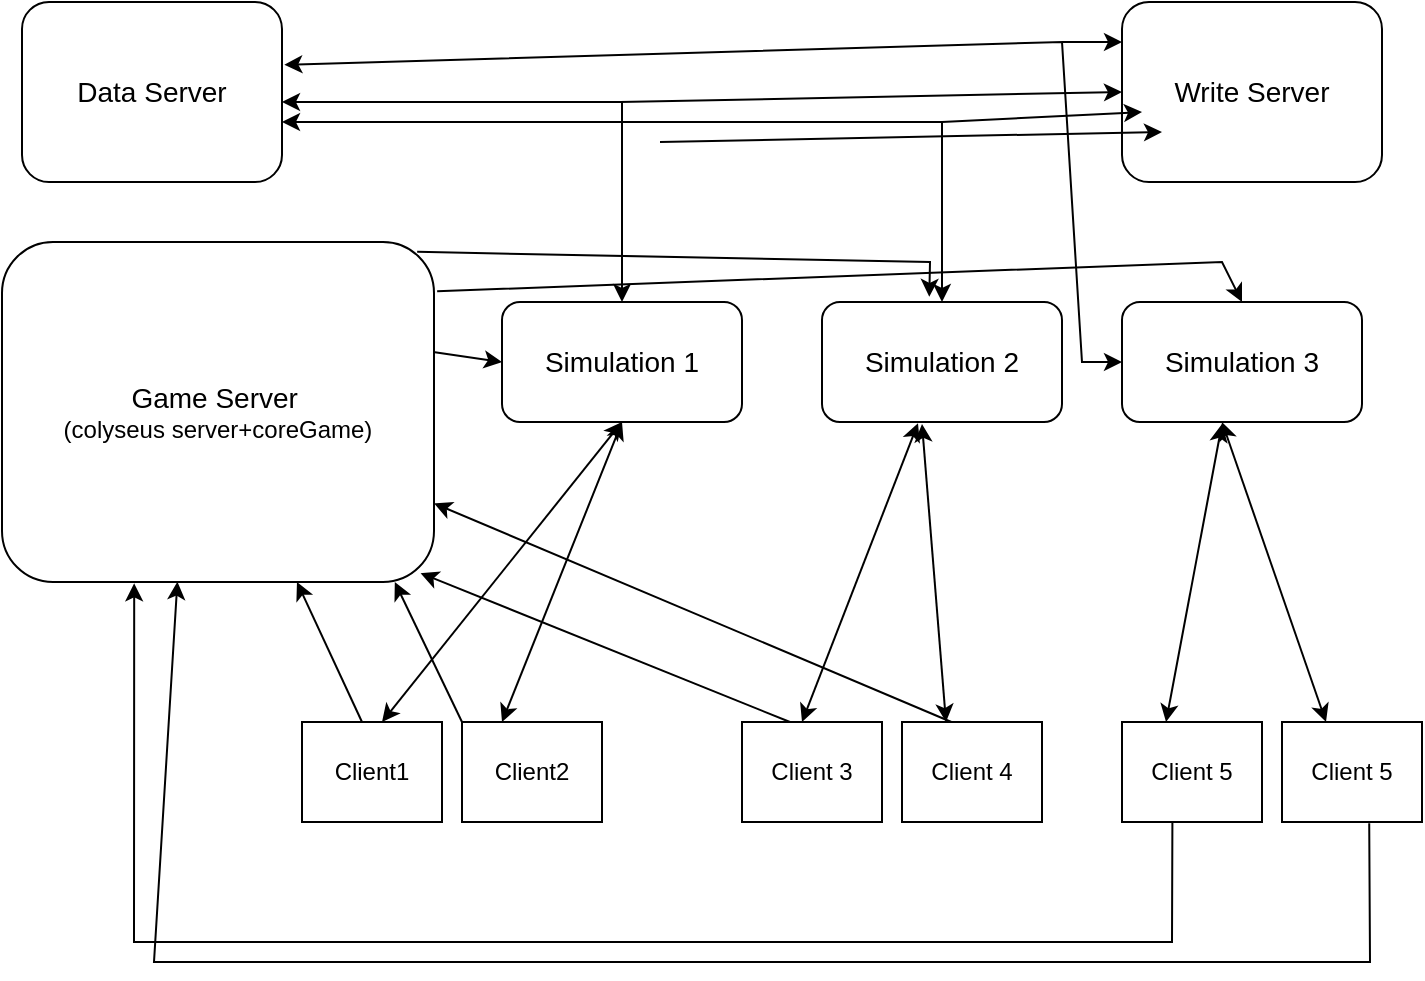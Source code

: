 <mxfile version="17.2.5" type="github">
  <diagram id="C5RBs43oDa-KdzZeNtuy" name="Page-1">
    <mxGraphModel dx="1038" dy="579" grid="1" gridSize="10" guides="1" tooltips="1" connect="1" arrows="1" fold="1" page="1" pageScale="1" pageWidth="827" pageHeight="1169" math="0" shadow="0">
      <root>
        <mxCell id="WIyWlLk6GJQsqaUBKTNV-0" />
        <mxCell id="WIyWlLk6GJQsqaUBKTNV-1" parent="WIyWlLk6GJQsqaUBKTNV-0" />
        <mxCell id="yQNON_OZt39_jxspAz_X-0" value="&lt;font style=&quot;font-size: 14px&quot;&gt;Data Server&lt;/font&gt;" style="rounded=1;whiteSpace=wrap;html=1;" vertex="1" parent="WIyWlLk6GJQsqaUBKTNV-1">
          <mxGeometry x="90" y="70" width="130" height="90" as="geometry" />
        </mxCell>
        <mxCell id="yQNON_OZt39_jxspAz_X-1" value="&lt;font style=&quot;font-size: 14px&quot;&gt;Write Server&lt;/font&gt;" style="rounded=1;whiteSpace=wrap;html=1;" vertex="1" parent="WIyWlLk6GJQsqaUBKTNV-1">
          <mxGeometry x="640" y="70" width="130" height="90" as="geometry" />
        </mxCell>
        <mxCell id="yQNON_OZt39_jxspAz_X-2" value="&lt;font style=&quot;font-size: 14px&quot;&gt;Game Server&lt;/font&gt;&amp;nbsp;&lt;br&gt;(colyseus server+coreGame)" style="rounded=1;whiteSpace=wrap;html=1;" vertex="1" parent="WIyWlLk6GJQsqaUBKTNV-1">
          <mxGeometry x="80" y="190" width="216" height="170" as="geometry" />
        </mxCell>
        <mxCell id="yQNON_OZt39_jxspAz_X-4" value="Client1" style="rounded=0;whiteSpace=wrap;html=1;" vertex="1" parent="WIyWlLk6GJQsqaUBKTNV-1">
          <mxGeometry x="230" y="430" width="70" height="50" as="geometry" />
        </mxCell>
        <mxCell id="yQNON_OZt39_jxspAz_X-5" value="Client2" style="rounded=0;whiteSpace=wrap;html=1;" vertex="1" parent="WIyWlLk6GJQsqaUBKTNV-1">
          <mxGeometry x="310" y="430" width="70" height="50" as="geometry" />
        </mxCell>
        <mxCell id="yQNON_OZt39_jxspAz_X-6" value="Client 3" style="rounded=0;whiteSpace=wrap;html=1;" vertex="1" parent="WIyWlLk6GJQsqaUBKTNV-1">
          <mxGeometry x="450" y="430" width="70" height="50" as="geometry" />
        </mxCell>
        <mxCell id="yQNON_OZt39_jxspAz_X-7" value="Client 4" style="rounded=0;whiteSpace=wrap;html=1;" vertex="1" parent="WIyWlLk6GJQsqaUBKTNV-1">
          <mxGeometry x="530" y="430" width="70" height="50" as="geometry" />
        </mxCell>
        <mxCell id="yQNON_OZt39_jxspAz_X-8" value="Client 5" style="rounded=0;whiteSpace=wrap;html=1;" vertex="1" parent="WIyWlLk6GJQsqaUBKTNV-1">
          <mxGeometry x="640" y="430" width="70" height="50" as="geometry" />
        </mxCell>
        <mxCell id="yQNON_OZt39_jxspAz_X-9" value="Client 5" style="rounded=0;whiteSpace=wrap;html=1;" vertex="1" parent="WIyWlLk6GJQsqaUBKTNV-1">
          <mxGeometry x="720" y="430" width="70" height="50" as="geometry" />
        </mxCell>
        <mxCell id="yQNON_OZt39_jxspAz_X-10" value="Simulation 1" style="rounded=1;whiteSpace=wrap;html=1;fontSize=14;" vertex="1" parent="WIyWlLk6GJQsqaUBKTNV-1">
          <mxGeometry x="330" y="220" width="120" height="60" as="geometry" />
        </mxCell>
        <mxCell id="yQNON_OZt39_jxspAz_X-11" value="Simulation 2" style="rounded=1;whiteSpace=wrap;html=1;fontSize=14;" vertex="1" parent="WIyWlLk6GJQsqaUBKTNV-1">
          <mxGeometry x="490" y="220" width="120" height="60" as="geometry" />
        </mxCell>
        <mxCell id="yQNON_OZt39_jxspAz_X-12" value="Simulation 3" style="rounded=1;whiteSpace=wrap;html=1;fontSize=14;" vertex="1" parent="WIyWlLk6GJQsqaUBKTNV-1">
          <mxGeometry x="640" y="220" width="120" height="60" as="geometry" />
        </mxCell>
        <mxCell id="yQNON_OZt39_jxspAz_X-13" value="" style="endArrow=classic;html=1;rounded=0;fontSize=14;" edge="1" parent="WIyWlLk6GJQsqaUBKTNV-1" target="yQNON_OZt39_jxspAz_X-2">
          <mxGeometry width="50" height="50" relative="1" as="geometry">
            <mxPoint x="260" y="430" as="sourcePoint" />
            <mxPoint x="310" y="380" as="targetPoint" />
          </mxGeometry>
        </mxCell>
        <mxCell id="yQNON_OZt39_jxspAz_X-14" value="" style="endArrow=classic;html=1;rounded=0;fontSize=14;" edge="1" parent="WIyWlLk6GJQsqaUBKTNV-1">
          <mxGeometry width="50" height="50" relative="1" as="geometry">
            <mxPoint x="310" y="430" as="sourcePoint" />
            <mxPoint x="276.4" y="360" as="targetPoint" />
          </mxGeometry>
        </mxCell>
        <mxCell id="yQNON_OZt39_jxspAz_X-15" value="" style="endArrow=classic;html=1;rounded=0;fontSize=14;entryX=0.969;entryY=0.974;entryDx=0;entryDy=0;entryPerimeter=0;" edge="1" parent="WIyWlLk6GJQsqaUBKTNV-1" target="yQNON_OZt39_jxspAz_X-2">
          <mxGeometry width="50" height="50" relative="1" as="geometry">
            <mxPoint x="474" y="430" as="sourcePoint" />
            <mxPoint x="440" y="360" as="targetPoint" />
          </mxGeometry>
        </mxCell>
        <mxCell id="yQNON_OZt39_jxspAz_X-16" value="" style="endArrow=classic;html=1;rounded=0;fontSize=14;" edge="1" parent="WIyWlLk6GJQsqaUBKTNV-1" target="yQNON_OZt39_jxspAz_X-2">
          <mxGeometry width="50" height="50" relative="1" as="geometry">
            <mxPoint x="554.7" y="430" as="sourcePoint" />
            <mxPoint x="370.004" y="355.84" as="targetPoint" />
          </mxGeometry>
        </mxCell>
        <mxCell id="yQNON_OZt39_jxspAz_X-17" value="" style="endArrow=classic;html=1;rounded=0;fontSize=14;entryX=0.306;entryY=1.004;entryDx=0;entryDy=0;entryPerimeter=0;exitX=0.36;exitY=0.996;exitDx=0;exitDy=0;exitPerimeter=0;" edge="1" parent="WIyWlLk6GJQsqaUBKTNV-1" source="yQNON_OZt39_jxspAz_X-8" target="yQNON_OZt39_jxspAz_X-2">
          <mxGeometry width="50" height="50" relative="1" as="geometry">
            <mxPoint x="564.7" y="440" as="sourcePoint" />
            <mxPoint x="306" y="334.178" as="targetPoint" />
            <Array as="points">
              <mxPoint x="665" y="540" />
              <mxPoint x="146" y="540" />
            </Array>
          </mxGeometry>
        </mxCell>
        <mxCell id="yQNON_OZt39_jxspAz_X-18" value="" style="endArrow=classic;html=1;rounded=0;fontSize=14;exitX=0.623;exitY=1.012;exitDx=0;exitDy=0;exitPerimeter=0;entryX=0.406;entryY=0.999;entryDx=0;entryDy=0;entryPerimeter=0;" edge="1" parent="WIyWlLk6GJQsqaUBKTNV-1" source="yQNON_OZt39_jxspAz_X-9" target="yQNON_OZt39_jxspAz_X-2">
          <mxGeometry width="50" height="50" relative="1" as="geometry">
            <mxPoint x="675.2" y="489.8" as="sourcePoint" />
            <mxPoint x="156.096" y="370.64" as="targetPoint" />
            <Array as="points">
              <mxPoint x="764" y="550" />
              <mxPoint x="156" y="550" />
            </Array>
          </mxGeometry>
        </mxCell>
        <mxCell id="yQNON_OZt39_jxspAz_X-19" value="" style="endArrow=classic;html=1;rounded=0;fontSize=14;entryX=0;entryY=0.5;entryDx=0;entryDy=0;exitX=1.002;exitY=0.324;exitDx=0;exitDy=0;exitPerimeter=0;" edge="1" parent="WIyWlLk6GJQsqaUBKTNV-1" source="yQNON_OZt39_jxspAz_X-2" target="yQNON_OZt39_jxspAz_X-10">
          <mxGeometry width="50" height="50" relative="1" as="geometry">
            <mxPoint x="296" y="260" as="sourcePoint" />
            <mxPoint x="346" y="210" as="targetPoint" />
          </mxGeometry>
        </mxCell>
        <mxCell id="yQNON_OZt39_jxspAz_X-23" value="" style="endArrow=classic;html=1;rounded=0;fontSize=14;entryX=0.447;entryY=-0.043;entryDx=0;entryDy=0;exitX=0.961;exitY=0.029;exitDx=0;exitDy=0;exitPerimeter=0;entryPerimeter=0;" edge="1" parent="WIyWlLk6GJQsqaUBKTNV-1" source="yQNON_OZt39_jxspAz_X-2" target="yQNON_OZt39_jxspAz_X-11">
          <mxGeometry width="50" height="50" relative="1" as="geometry">
            <mxPoint x="296" y="305" as="sourcePoint" />
            <mxPoint x="346" y="255" as="targetPoint" />
            <Array as="points">
              <mxPoint x="544" y="200" />
            </Array>
          </mxGeometry>
        </mxCell>
        <mxCell id="yQNON_OZt39_jxspAz_X-26" value="" style="endArrow=classic;html=1;rounded=0;fontSize=14;entryX=0.5;entryY=0;entryDx=0;entryDy=0;exitX=0.961;exitY=0.029;exitDx=0;exitDy=0;exitPerimeter=0;" edge="1" parent="WIyWlLk6GJQsqaUBKTNV-1" target="yQNON_OZt39_jxspAz_X-12">
          <mxGeometry width="50" height="50" relative="1" as="geometry">
            <mxPoint x="297.576" y="214.64" as="sourcePoint" />
            <mxPoint x="553.64" y="227.42" as="targetPoint" />
            <Array as="points">
              <mxPoint x="690" y="200" />
            </Array>
          </mxGeometry>
        </mxCell>
        <mxCell id="yQNON_OZt39_jxspAz_X-27" value="" style="endArrow=classic;startArrow=classic;html=1;rounded=0;fontSize=14;entryX=0.5;entryY=0;entryDx=0;entryDy=0;" edge="1" parent="WIyWlLk6GJQsqaUBKTNV-1" target="yQNON_OZt39_jxspAz_X-10">
          <mxGeometry width="50" height="50" relative="1" as="geometry">
            <mxPoint x="220" y="120" as="sourcePoint" />
            <mxPoint x="270" y="70" as="targetPoint" />
            <Array as="points">
              <mxPoint x="390" y="120" />
            </Array>
          </mxGeometry>
        </mxCell>
        <mxCell id="yQNON_OZt39_jxspAz_X-28" value="" style="endArrow=classic;startArrow=classic;html=1;rounded=0;fontSize=14;entryX=0.5;entryY=0;entryDx=0;entryDy=0;" edge="1" parent="WIyWlLk6GJQsqaUBKTNV-1" target="yQNON_OZt39_jxspAz_X-11">
          <mxGeometry width="50" height="50" relative="1" as="geometry">
            <mxPoint x="220" y="130" as="sourcePoint" />
            <mxPoint x="390" y="230" as="targetPoint" />
            <Array as="points">
              <mxPoint x="550" y="130" />
            </Array>
          </mxGeometry>
        </mxCell>
        <mxCell id="yQNON_OZt39_jxspAz_X-29" value="" style="endArrow=classic;startArrow=classic;html=1;rounded=0;fontSize=14;exitX=1.009;exitY=0.349;exitDx=0;exitDy=0;exitPerimeter=0;entryX=0;entryY=0.5;entryDx=0;entryDy=0;" edge="1" parent="WIyWlLk6GJQsqaUBKTNV-1" source="yQNON_OZt39_jxspAz_X-0" target="yQNON_OZt39_jxspAz_X-12">
          <mxGeometry width="50" height="50" relative="1" as="geometry">
            <mxPoint x="230" y="140" as="sourcePoint" />
            <mxPoint x="560" y="230" as="targetPoint" />
            <Array as="points">
              <mxPoint x="610" y="90" />
              <mxPoint x="620" y="250" />
            </Array>
          </mxGeometry>
        </mxCell>
        <mxCell id="yQNON_OZt39_jxspAz_X-32" value="" style="endArrow=classic;startArrow=classic;html=1;rounded=0;fontSize=14;" edge="1" parent="WIyWlLk6GJQsqaUBKTNV-1">
          <mxGeometry width="50" height="50" relative="1" as="geometry">
            <mxPoint x="270" y="430" as="sourcePoint" />
            <mxPoint x="390" y="280" as="targetPoint" />
            <Array as="points" />
          </mxGeometry>
        </mxCell>
        <mxCell id="yQNON_OZt39_jxspAz_X-33" value="" style="endArrow=classic;startArrow=classic;html=1;rounded=0;fontSize=14;entryX=0.5;entryY=1;entryDx=0;entryDy=0;" edge="1" parent="WIyWlLk6GJQsqaUBKTNV-1" target="yQNON_OZt39_jxspAz_X-10">
          <mxGeometry width="50" height="50" relative="1" as="geometry">
            <mxPoint x="330" y="430" as="sourcePoint" />
            <mxPoint x="429.96" y="283" as="targetPoint" />
            <Array as="points" />
          </mxGeometry>
        </mxCell>
        <mxCell id="yQNON_OZt39_jxspAz_X-34" value="" style="endArrow=classic;startArrow=classic;html=1;rounded=0;fontSize=14;entryX=0.4;entryY=1.01;entryDx=0;entryDy=0;entryPerimeter=0;" edge="1" parent="WIyWlLk6GJQsqaUBKTNV-1" target="yQNON_OZt39_jxspAz_X-11">
          <mxGeometry width="50" height="50" relative="1" as="geometry">
            <mxPoint x="480" y="430" as="sourcePoint" />
            <mxPoint x="600" y="280" as="targetPoint" />
            <Array as="points" />
          </mxGeometry>
        </mxCell>
        <mxCell id="yQNON_OZt39_jxspAz_X-35" value="" style="endArrow=classic;startArrow=classic;html=1;rounded=0;fontSize=14;" edge="1" parent="WIyWlLk6GJQsqaUBKTNV-1">
          <mxGeometry width="50" height="50" relative="1" as="geometry">
            <mxPoint x="552" y="430" as="sourcePoint" />
            <mxPoint x="540" y="281" as="targetPoint" />
            <Array as="points" />
          </mxGeometry>
        </mxCell>
        <mxCell id="yQNON_OZt39_jxspAz_X-36" value="" style="endArrow=classic;startArrow=classic;html=1;rounded=0;fontSize=14;" edge="1" parent="WIyWlLk6GJQsqaUBKTNV-1">
          <mxGeometry width="50" height="50" relative="1" as="geometry">
            <mxPoint x="662" y="430" as="sourcePoint" />
            <mxPoint x="690" y="281" as="targetPoint" />
            <Array as="points" />
          </mxGeometry>
        </mxCell>
        <mxCell id="yQNON_OZt39_jxspAz_X-37" value="" style="endArrow=classic;startArrow=classic;html=1;rounded=0;fontSize=14;" edge="1" parent="WIyWlLk6GJQsqaUBKTNV-1">
          <mxGeometry width="50" height="50" relative="1" as="geometry">
            <mxPoint x="742" y="430" as="sourcePoint" />
            <mxPoint x="690" y="280" as="targetPoint" />
            <Array as="points" />
          </mxGeometry>
        </mxCell>
        <mxCell id="yQNON_OZt39_jxspAz_X-39" value="" style="endArrow=classic;html=1;rounded=0;fontSize=14;entryX=0;entryY=0.5;entryDx=0;entryDy=0;" edge="1" parent="WIyWlLk6GJQsqaUBKTNV-1" target="yQNON_OZt39_jxspAz_X-1">
          <mxGeometry width="50" height="50" relative="1" as="geometry">
            <mxPoint x="389" y="120" as="sourcePoint" />
            <mxPoint x="439" y="70" as="targetPoint" />
          </mxGeometry>
        </mxCell>
        <mxCell id="yQNON_OZt39_jxspAz_X-40" value="" style="endArrow=classic;html=1;rounded=0;fontSize=14;entryX=0;entryY=0.5;entryDx=0;entryDy=0;" edge="1" parent="WIyWlLk6GJQsqaUBKTNV-1">
          <mxGeometry width="50" height="50" relative="1" as="geometry">
            <mxPoint x="550" y="130" as="sourcePoint" />
            <mxPoint x="650" y="125" as="targetPoint" />
          </mxGeometry>
        </mxCell>
        <mxCell id="yQNON_OZt39_jxspAz_X-41" value="" style="endArrow=classic;html=1;rounded=0;fontSize=14;" edge="1" parent="WIyWlLk6GJQsqaUBKTNV-1">
          <mxGeometry width="50" height="50" relative="1" as="geometry">
            <mxPoint x="610" y="90" as="sourcePoint" />
            <mxPoint x="640" y="90" as="targetPoint" />
          </mxGeometry>
        </mxCell>
        <mxCell id="yQNON_OZt39_jxspAz_X-42" value="" style="endArrow=classic;html=1;rounded=0;fontSize=14;entryX=0;entryY=0.5;entryDx=0;entryDy=0;" edge="1" parent="WIyWlLk6GJQsqaUBKTNV-1">
          <mxGeometry width="50" height="50" relative="1" as="geometry">
            <mxPoint x="409" y="140" as="sourcePoint" />
            <mxPoint x="660" y="135" as="targetPoint" />
          </mxGeometry>
        </mxCell>
      </root>
    </mxGraphModel>
  </diagram>
</mxfile>

